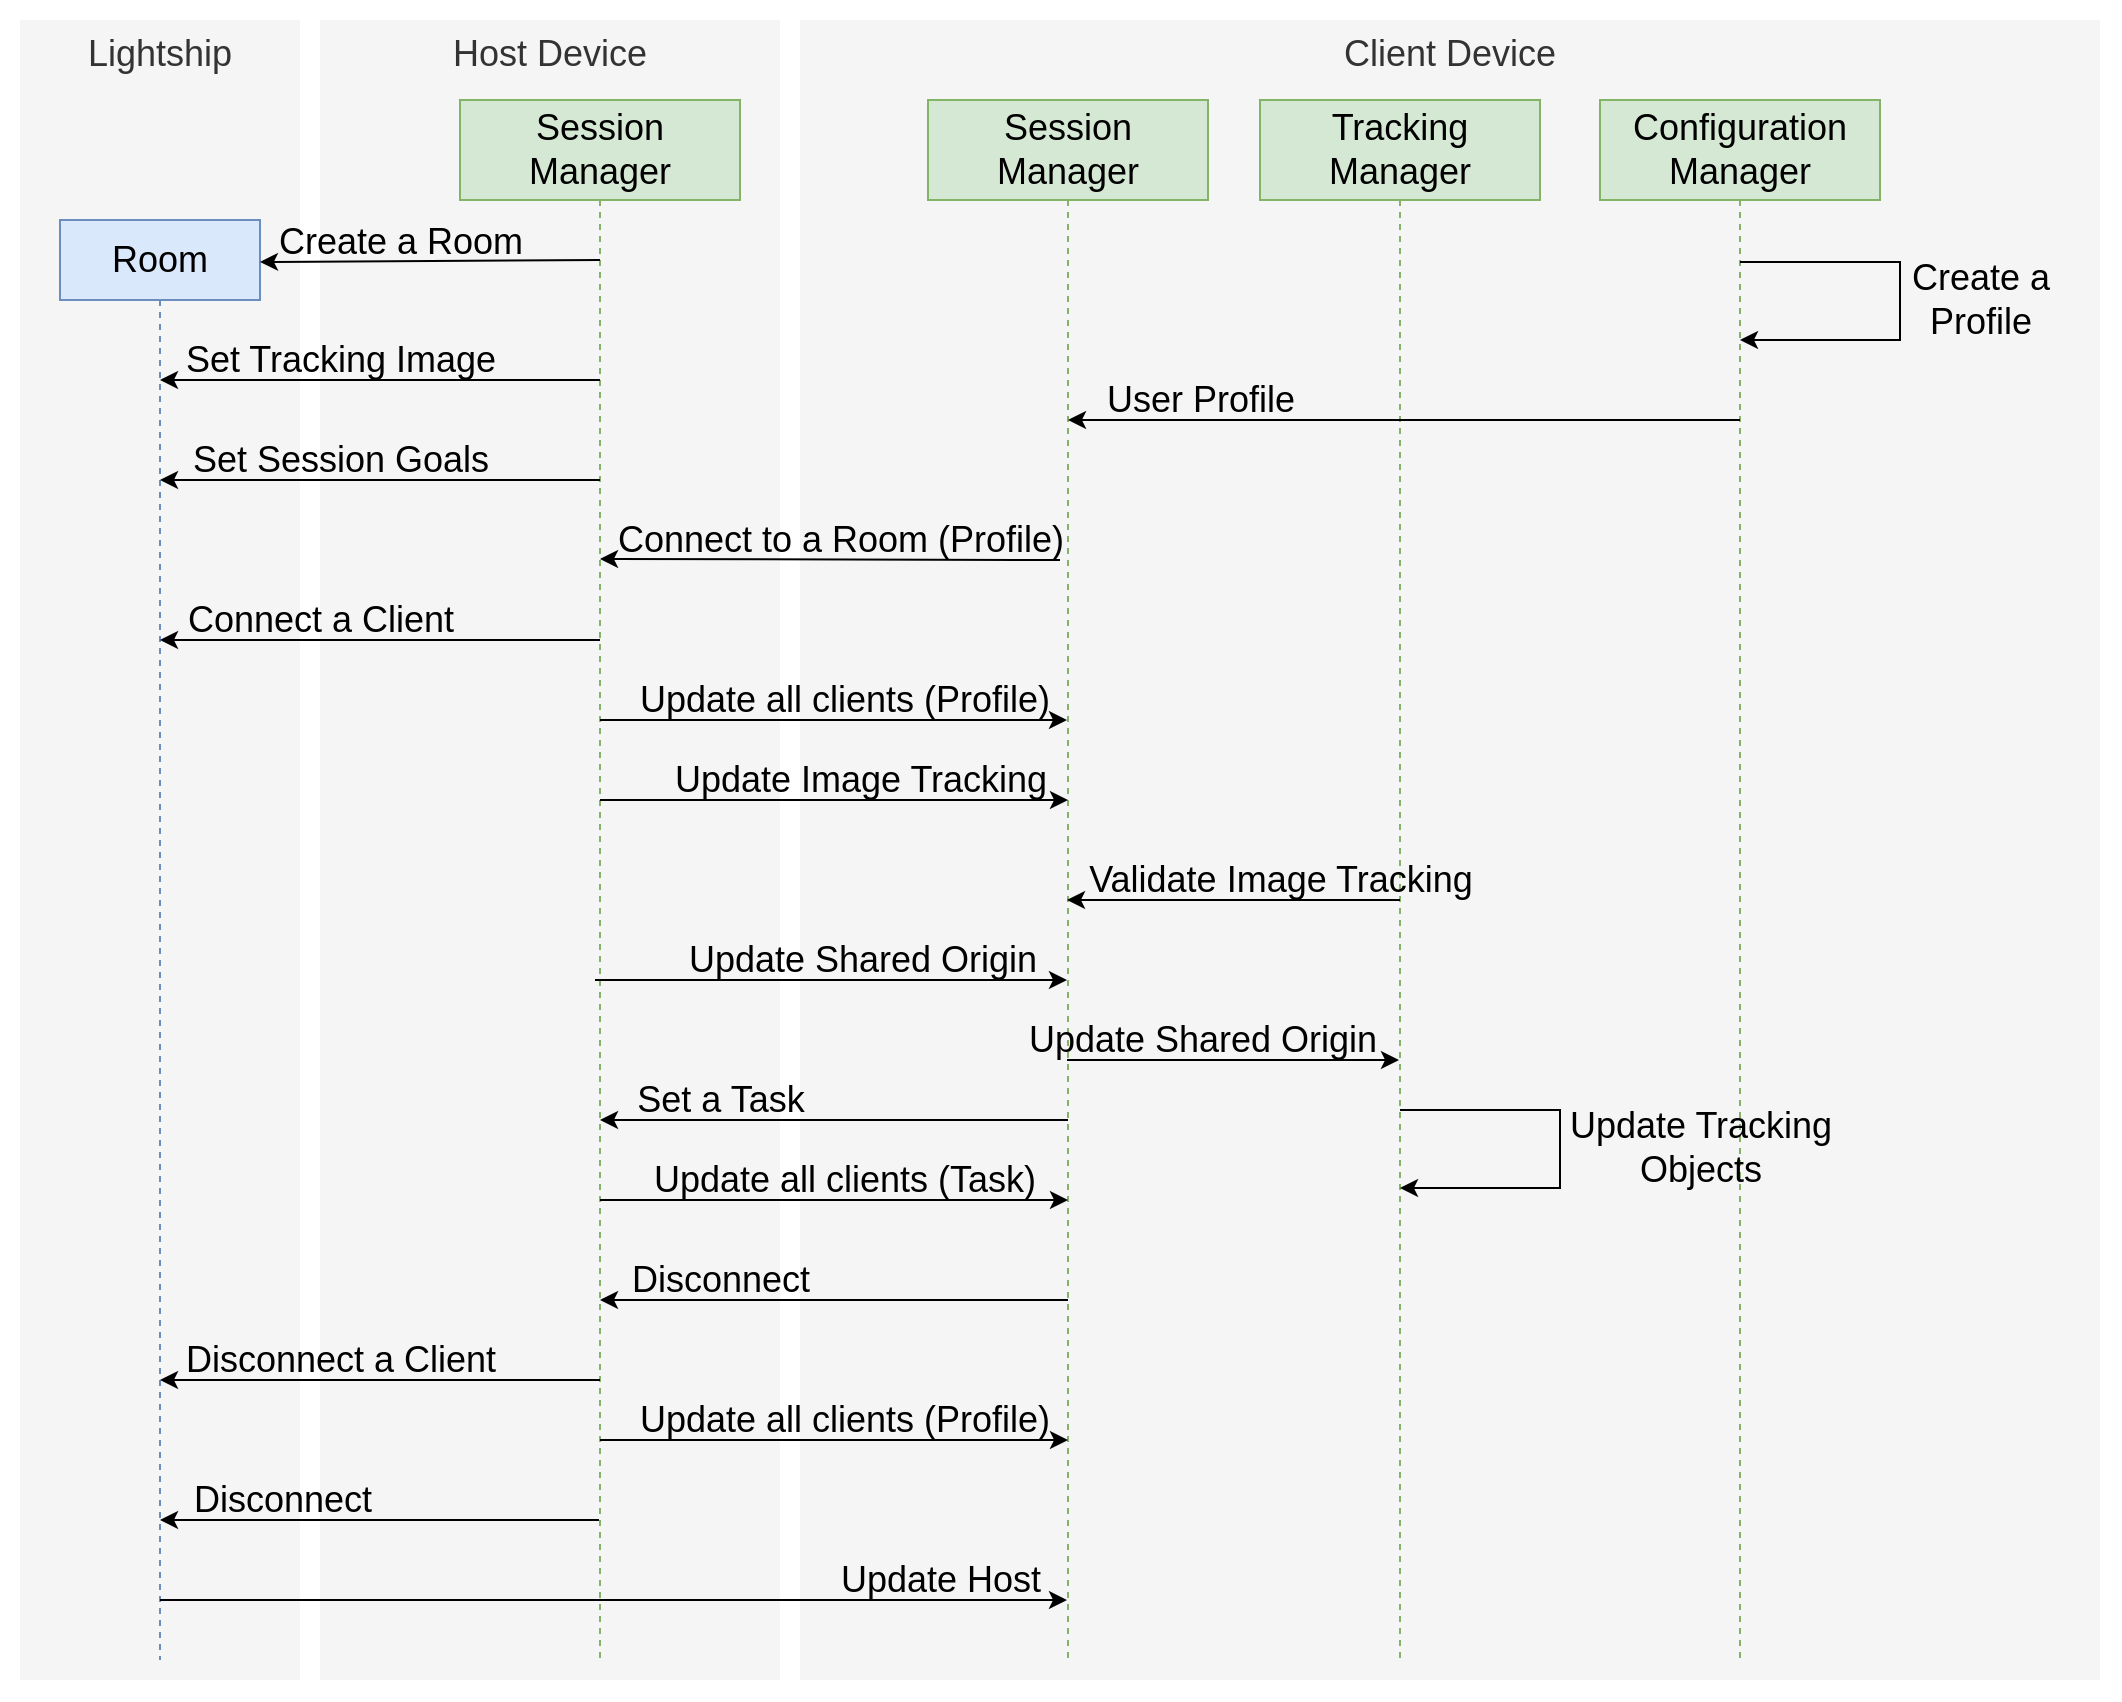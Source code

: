 <mxfile version="28.0.6">
  <diagram name="Page-1" id="0rfWOfyjAOf733A-oJOd">
    <mxGraphModel dx="2253" dy="841" grid="1" gridSize="10" guides="1" tooltips="1" connect="1" arrows="1" fold="1" page="1" pageScale="1" pageWidth="827" pageHeight="1169" math="0" shadow="0">
      <root>
        <mxCell id="0" />
        <mxCell id="1" parent="0" />
        <mxCell id="DFUxsc5QTGZJCr-Tzfbp-10" value="" style="rounded=0;whiteSpace=wrap;html=1;strokeColor=none;" vertex="1" parent="1">
          <mxGeometry x="-190" y="30" width="1060" height="850" as="geometry" />
        </mxCell>
        <mxCell id="DFUxsc5QTGZJCr-Tzfbp-3" value="Client Device" style="rounded=0;whiteSpace=wrap;html=1;verticalAlign=top;fontSize=18;fillColor=#f5f5f5;fontColor=#333333;strokeColor=none;" vertex="1" parent="1">
          <mxGeometry x="210" y="40" width="650" height="830" as="geometry" />
        </mxCell>
        <mxCell id="DFUxsc5QTGZJCr-Tzfbp-2" value="Host Device" style="rounded=0;whiteSpace=wrap;html=1;verticalAlign=top;fontSize=18;fillColor=#f5f5f5;fontColor=#333333;strokeColor=none;" vertex="1" parent="1">
          <mxGeometry x="-30" y="40" width="230" height="830" as="geometry" />
        </mxCell>
        <mxCell id="DFUxsc5QTGZJCr-Tzfbp-1" value="Lightship" style="rounded=0;whiteSpace=wrap;html=1;verticalAlign=top;fontSize=18;fillColor=#f5f5f5;fontColor=#333333;strokeColor=none;" vertex="1" parent="1">
          <mxGeometry x="-180" y="40" width="140" height="830" as="geometry" />
        </mxCell>
        <mxCell id="uIkM0Dpdz_mQOi9VMkWr-1" value="Session Manager" style="shape=umlLifeline;perimeter=lifelinePerimeter;whiteSpace=wrap;html=1;container=1;dropTarget=0;collapsible=0;recursiveResize=0;outlineConnect=0;portConstraint=eastwest;newEdgeStyle={&quot;curved&quot;:0,&quot;rounded&quot;:0};fontSize=18;size=50;fillColor=#d5e8d4;strokeColor=#82b366;" parent="1" vertex="1">
          <mxGeometry x="40" y="80" width="140" height="780" as="geometry" />
        </mxCell>
        <mxCell id="uIkM0Dpdz_mQOi9VMkWr-6" value="Room" style="shape=umlLifeline;perimeter=lifelinePerimeter;whiteSpace=wrap;html=1;container=1;dropTarget=0;collapsible=0;recursiveResize=0;outlineConnect=0;portConstraint=eastwest;newEdgeStyle={&quot;curved&quot;:0,&quot;rounded&quot;:0};fontSize=18;fillColor=#dae8fc;strokeColor=#6c8ebf;" parent="1" vertex="1">
          <mxGeometry x="-160" y="140" width="100" height="720" as="geometry" />
        </mxCell>
        <mxCell id="uIkM0Dpdz_mQOi9VMkWr-22" value="" style="endArrow=classic;html=1;rounded=0;snapToPoint=0;" parent="1" edge="1">
          <mxGeometry relative="1" as="geometry">
            <mxPoint x="110" y="160" as="sourcePoint" />
            <mxPoint x="-60" y="161" as="targetPoint" />
          </mxGeometry>
        </mxCell>
        <mxCell id="uIkM0Dpdz_mQOi9VMkWr-23" value="Create a Room" style="edgeLabel;resizable=0;html=1;;align=center;verticalAlign=middle;fontSize=18;labelBackgroundColor=none;" parent="uIkM0Dpdz_mQOi9VMkWr-22" connectable="0" vertex="1">
          <mxGeometry relative="1" as="geometry">
            <mxPoint x="-15" y="-10" as="offset" />
          </mxGeometry>
        </mxCell>
        <mxCell id="uIkM0Dpdz_mQOi9VMkWr-27" value="" style="endArrow=classic;html=1;rounded=0;snapToPoint=0;" parent="1" target="uIkM0Dpdz_mQOi9VMkWr-6" edge="1">
          <mxGeometry relative="1" as="geometry">
            <mxPoint x="110" y="220" as="sourcePoint" />
            <mxPoint x="439" y="221" as="targetPoint" />
          </mxGeometry>
        </mxCell>
        <mxCell id="uIkM0Dpdz_mQOi9VMkWr-28" value="Set Tracking Image" style="edgeLabel;resizable=0;html=1;;align=center;verticalAlign=middle;fontSize=18;labelBackgroundColor=none;" parent="uIkM0Dpdz_mQOi9VMkWr-27" connectable="0" vertex="1">
          <mxGeometry relative="1" as="geometry">
            <mxPoint x="-20" y="-10" as="offset" />
          </mxGeometry>
        </mxCell>
        <mxCell id="uIkM0Dpdz_mQOi9VMkWr-29" value="" style="endArrow=classic;html=1;rounded=0;snapToPoint=0;" parent="1" target="uIkM0Dpdz_mQOi9VMkWr-6" edge="1">
          <mxGeometry relative="1" as="geometry">
            <mxPoint x="110" y="270" as="sourcePoint" />
            <mxPoint x="490" y="270" as="targetPoint" />
          </mxGeometry>
        </mxCell>
        <mxCell id="uIkM0Dpdz_mQOi9VMkWr-30" value="Set Session Goals" style="edgeLabel;resizable=0;html=1;;align=center;verticalAlign=middle;fontSize=18;labelBackgroundColor=none;" parent="uIkM0Dpdz_mQOi9VMkWr-29" connectable="0" vertex="1">
          <mxGeometry relative="1" as="geometry">
            <mxPoint x="-20" y="-10" as="offset" />
          </mxGeometry>
        </mxCell>
        <mxCell id="uIkM0Dpdz_mQOi9VMkWr-31" value="Session Manager" style="shape=umlLifeline;perimeter=lifelinePerimeter;whiteSpace=wrap;html=1;container=1;dropTarget=0;collapsible=0;recursiveResize=0;outlineConnect=0;portConstraint=eastwest;newEdgeStyle={&quot;curved&quot;:0,&quot;rounded&quot;:0};fontSize=18;size=50;fillColor=#d5e8d4;strokeColor=#82b366;" parent="1" vertex="1">
          <mxGeometry x="274" y="80" width="140" height="780" as="geometry" />
        </mxCell>
        <mxCell id="uIkM0Dpdz_mQOi9VMkWr-32" value="Tracking Manager" style="shape=umlLifeline;perimeter=lifelinePerimeter;whiteSpace=wrap;html=1;container=1;dropTarget=0;collapsible=0;recursiveResize=0;outlineConnect=0;portConstraint=eastwest;newEdgeStyle={&quot;curved&quot;:0,&quot;rounded&quot;:0};fontSize=18;size=50;fillColor=#d5e8d4;strokeColor=#82b366;" parent="1" vertex="1">
          <mxGeometry x="440" y="80" width="140" height="780" as="geometry" />
        </mxCell>
        <mxCell id="uIkM0Dpdz_mQOi9VMkWr-33" value="Configuration&lt;div&gt;Manager&lt;/div&gt;" style="shape=umlLifeline;perimeter=lifelinePerimeter;whiteSpace=wrap;html=1;container=1;dropTarget=0;collapsible=0;recursiveResize=0;outlineConnect=0;portConstraint=eastwest;newEdgeStyle={&quot;curved&quot;:0,&quot;rounded&quot;:0};fontSize=18;size=50;fillColor=#d5e8d4;strokeColor=#82b366;" parent="1" vertex="1">
          <mxGeometry x="610" y="80" width="140" height="780" as="geometry" />
        </mxCell>
        <mxCell id="uIkM0Dpdz_mQOi9VMkWr-34" value="" style="endArrow=classic;html=1;rounded=0;snapToPoint=0;edgeStyle=orthogonalEdgeStyle;" parent="1" target="uIkM0Dpdz_mQOi9VMkWr-33" edge="1" source="uIkM0Dpdz_mQOi9VMkWr-33">
          <mxGeometry relative="1" as="geometry">
            <mxPoint x="690" y="161" as="sourcePoint" />
            <mxPoint x="860" y="160" as="targetPoint" />
            <Array as="points">
              <mxPoint x="760" y="161" />
              <mxPoint x="760" y="200" />
            </Array>
          </mxGeometry>
        </mxCell>
        <mxCell id="uIkM0Dpdz_mQOi9VMkWr-35" value="Create a&lt;div&gt;Profile&lt;/div&gt;" style="edgeLabel;resizable=0;html=1;;align=center;verticalAlign=middle;fontSize=18;labelBackgroundColor=none;" parent="uIkM0Dpdz_mQOi9VMkWr-34" connectable="0" vertex="1">
          <mxGeometry relative="1" as="geometry">
            <mxPoint x="40" y="-1" as="offset" />
          </mxGeometry>
        </mxCell>
        <mxCell id="uIkM0Dpdz_mQOi9VMkWr-36" value="" style="endArrow=classic;html=1;rounded=0;snapToPoint=0;" parent="1" target="uIkM0Dpdz_mQOi9VMkWr-31" edge="1">
          <mxGeometry relative="1" as="geometry">
            <mxPoint x="680" y="240" as="sourcePoint" />
            <mxPoint x="470" y="240" as="targetPoint" />
          </mxGeometry>
        </mxCell>
        <mxCell id="uIkM0Dpdz_mQOi9VMkWr-37" value="User Profile" style="edgeLabel;resizable=0;html=1;;align=center;verticalAlign=middle;fontSize=18;labelBackgroundColor=none;" parent="uIkM0Dpdz_mQOi9VMkWr-36" connectable="0" vertex="1">
          <mxGeometry relative="1" as="geometry">
            <mxPoint x="-102" y="-10" as="offset" />
          </mxGeometry>
        </mxCell>
        <mxCell id="uIkM0Dpdz_mQOi9VMkWr-38" value="" style="endArrow=classic;html=1;rounded=0;snapToPoint=0;" parent="1" edge="1">
          <mxGeometry relative="1" as="geometry">
            <mxPoint x="340" y="310" as="sourcePoint" />
            <mxPoint x="110" y="309.5" as="targetPoint" />
          </mxGeometry>
        </mxCell>
        <mxCell id="uIkM0Dpdz_mQOi9VMkWr-39" value="Connect to a Room (Profile)" style="edgeLabel;resizable=0;html=1;;align=center;verticalAlign=middle;fontSize=18;labelBackgroundColor=none;" parent="uIkM0Dpdz_mQOi9VMkWr-38" connectable="0" vertex="1">
          <mxGeometry relative="1" as="geometry">
            <mxPoint x="5" y="-10" as="offset" />
          </mxGeometry>
        </mxCell>
        <mxCell id="uIkM0Dpdz_mQOi9VMkWr-40" value="" style="endArrow=classic;html=1;rounded=0;snapToPoint=0;" parent="1" edge="1">
          <mxGeometry relative="1" as="geometry">
            <mxPoint x="110" y="350" as="sourcePoint" />
            <mxPoint x="-110" y="350" as="targetPoint" />
          </mxGeometry>
        </mxCell>
        <mxCell id="uIkM0Dpdz_mQOi9VMkWr-41" value="Connect a Client" style="edgeLabel;resizable=0;html=1;;align=center;verticalAlign=middle;fontSize=18;labelBackgroundColor=none;" parent="uIkM0Dpdz_mQOi9VMkWr-40" connectable="0" vertex="1">
          <mxGeometry relative="1" as="geometry">
            <mxPoint x="-30" y="-10" as="offset" />
          </mxGeometry>
        </mxCell>
        <mxCell id="uIkM0Dpdz_mQOi9VMkWr-42" value="" style="endArrow=classic;html=1;rounded=0;snapToPoint=0;" parent="1" target="uIkM0Dpdz_mQOi9VMkWr-31" edge="1">
          <mxGeometry relative="1" as="geometry">
            <mxPoint x="110" y="390" as="sourcePoint" />
            <mxPoint x="330" y="390" as="targetPoint" />
          </mxGeometry>
        </mxCell>
        <mxCell id="uIkM0Dpdz_mQOi9VMkWr-43" value="Update all clients (Profile)" style="edgeLabel;resizable=0;html=1;;align=center;verticalAlign=middle;fontSize=18;labelBackgroundColor=none;" parent="uIkM0Dpdz_mQOi9VMkWr-42" connectable="0" vertex="1">
          <mxGeometry relative="1" as="geometry">
            <mxPoint x="5" y="-10" as="offset" />
          </mxGeometry>
        </mxCell>
        <mxCell id="uIkM0Dpdz_mQOi9VMkWr-44" value="" style="endArrow=classic;html=1;rounded=0;snapToPoint=0;" parent="1" edge="1">
          <mxGeometry relative="1" as="geometry">
            <mxPoint x="510" y="480" as="sourcePoint" />
            <mxPoint x="343.5" y="480" as="targetPoint" />
          </mxGeometry>
        </mxCell>
        <mxCell id="uIkM0Dpdz_mQOi9VMkWr-45" value="Validate Image Tracking" style="edgeLabel;resizable=0;html=1;;align=center;verticalAlign=middle;fontSize=18;labelBackgroundColor=none;" parent="uIkM0Dpdz_mQOi9VMkWr-44" connectable="0" vertex="1">
          <mxGeometry relative="1" as="geometry">
            <mxPoint x="23" y="-10" as="offset" />
          </mxGeometry>
        </mxCell>
        <mxCell id="uIkM0Dpdz_mQOi9VMkWr-46" value="" style="endArrow=classic;html=1;rounded=0;snapToPoint=0;" parent="1" edge="1" target="uIkM0Dpdz_mQOi9VMkWr-31">
          <mxGeometry relative="1" as="geometry">
            <mxPoint x="107.5" y="520" as="sourcePoint" />
            <mxPoint x="274" y="520" as="targetPoint" />
          </mxGeometry>
        </mxCell>
        <mxCell id="uIkM0Dpdz_mQOi9VMkWr-47" value="Update Shared Origin" style="edgeLabel;resizable=0;html=1;;align=center;verticalAlign=middle;fontSize=18;labelBackgroundColor=none;" parent="uIkM0Dpdz_mQOi9VMkWr-46" connectable="0" vertex="1">
          <mxGeometry relative="1" as="geometry">
            <mxPoint x="15" y="-10" as="offset" />
          </mxGeometry>
        </mxCell>
        <mxCell id="uIkM0Dpdz_mQOi9VMkWr-48" value="" style="endArrow=classic;html=1;rounded=0;snapToPoint=0;" parent="1" edge="1">
          <mxGeometry relative="1" as="geometry">
            <mxPoint x="344" y="590" as="sourcePoint" />
            <mxPoint x="110" y="590" as="targetPoint" />
            <Array as="points">
              <mxPoint x="250.5" y="590" />
            </Array>
          </mxGeometry>
        </mxCell>
        <mxCell id="uIkM0Dpdz_mQOi9VMkWr-49" value="Set a Task" style="edgeLabel;resizable=0;html=1;;align=center;verticalAlign=middle;fontSize=18;labelBackgroundColor=none;" parent="uIkM0Dpdz_mQOi9VMkWr-48" connectable="0" vertex="1">
          <mxGeometry relative="1" as="geometry">
            <mxPoint x="-57" y="-10" as="offset" />
          </mxGeometry>
        </mxCell>
        <mxCell id="uIkM0Dpdz_mQOi9VMkWr-50" value="" style="endArrow=classic;html=1;rounded=0;snapToPoint=0;" parent="1" edge="1">
          <mxGeometry relative="1" as="geometry">
            <mxPoint x="110" y="630" as="sourcePoint" />
            <mxPoint x="344" y="630" as="targetPoint" />
          </mxGeometry>
        </mxCell>
        <mxCell id="uIkM0Dpdz_mQOi9VMkWr-51" value="Update all clients (Task)" style="edgeLabel;resizable=0;html=1;;align=center;verticalAlign=middle;fontSize=18;labelBackgroundColor=none;" parent="uIkM0Dpdz_mQOi9VMkWr-50" connectable="0" vertex="1">
          <mxGeometry relative="1" as="geometry">
            <mxPoint x="5" y="-10" as="offset" />
          </mxGeometry>
        </mxCell>
        <mxCell id="uIkM0Dpdz_mQOi9VMkWr-52" value="" style="endArrow=classic;html=1;rounded=0;snapToPoint=0;" parent="1" edge="1">
          <mxGeometry relative="1" as="geometry">
            <mxPoint x="344" y="680" as="sourcePoint" />
            <mxPoint x="110" y="680" as="targetPoint" />
            <Array as="points">
              <mxPoint x="250" y="680" />
            </Array>
          </mxGeometry>
        </mxCell>
        <mxCell id="uIkM0Dpdz_mQOi9VMkWr-53" value="Disconnect" style="edgeLabel;resizable=0;html=1;;align=center;verticalAlign=middle;fontSize=18;labelBackgroundColor=none;" parent="uIkM0Dpdz_mQOi9VMkWr-52" connectable="0" vertex="1">
          <mxGeometry relative="1" as="geometry">
            <mxPoint x="-57" y="-10" as="offset" />
          </mxGeometry>
        </mxCell>
        <mxCell id="uIkM0Dpdz_mQOi9VMkWr-54" value="" style="endArrow=classic;html=1;rounded=0;snapToPoint=0;" parent="1" edge="1">
          <mxGeometry relative="1" as="geometry">
            <mxPoint x="110" y="720" as="sourcePoint" />
            <mxPoint x="-110" y="720" as="targetPoint" />
            <Array as="points">
              <mxPoint x="30" y="720" />
            </Array>
          </mxGeometry>
        </mxCell>
        <mxCell id="uIkM0Dpdz_mQOi9VMkWr-55" value="Disconnect a Client" style="edgeLabel;resizable=0;html=1;;align=center;verticalAlign=middle;fontSize=18;labelBackgroundColor=none;" parent="uIkM0Dpdz_mQOi9VMkWr-54" connectable="0" vertex="1">
          <mxGeometry relative="1" as="geometry">
            <mxPoint x="-20" y="-10" as="offset" />
          </mxGeometry>
        </mxCell>
        <mxCell id="uIkM0Dpdz_mQOi9VMkWr-57" value="" style="endArrow=classic;html=1;rounded=0;snapToPoint=0;" parent="1" edge="1">
          <mxGeometry relative="1" as="geometry">
            <mxPoint x="110" y="750" as="sourcePoint" />
            <mxPoint x="344" y="750" as="targetPoint" />
          </mxGeometry>
        </mxCell>
        <mxCell id="uIkM0Dpdz_mQOi9VMkWr-58" value="Update all clients (Profile)" style="edgeLabel;resizable=0;html=1;;align=center;verticalAlign=middle;fontSize=18;labelBackgroundColor=none;" parent="uIkM0Dpdz_mQOi9VMkWr-57" connectable="0" vertex="1">
          <mxGeometry relative="1" as="geometry">
            <mxPoint x="5" y="-10" as="offset" />
          </mxGeometry>
        </mxCell>
        <mxCell id="uIkM0Dpdz_mQOi9VMkWr-59" value="" style="endArrow=classic;html=1;rounded=0;snapToPoint=0;" parent="1" edge="1">
          <mxGeometry relative="1" as="geometry">
            <mxPoint x="109.5" y="790" as="sourcePoint" />
            <mxPoint x="-110" y="790" as="targetPoint" />
            <Array as="points">
              <mxPoint x="30" y="790" />
            </Array>
          </mxGeometry>
        </mxCell>
        <mxCell id="uIkM0Dpdz_mQOi9VMkWr-60" value="Disconnect" style="edgeLabel;resizable=0;html=1;;align=center;verticalAlign=middle;fontSize=18;labelBackgroundColor=none;" parent="uIkM0Dpdz_mQOi9VMkWr-59" connectable="0" vertex="1">
          <mxGeometry relative="1" as="geometry">
            <mxPoint x="-49" y="-10" as="offset" />
          </mxGeometry>
        </mxCell>
        <mxCell id="uIkM0Dpdz_mQOi9VMkWr-61" value="" style="endArrow=classic;html=1;rounded=0;snapToPoint=0;" parent="1" edge="1">
          <mxGeometry relative="1" as="geometry">
            <mxPoint x="-110" y="830" as="sourcePoint" />
            <mxPoint x="343.5" y="830" as="targetPoint" />
          </mxGeometry>
        </mxCell>
        <mxCell id="uIkM0Dpdz_mQOi9VMkWr-62" value="Update Host" style="edgeLabel;resizable=0;html=1;;align=center;verticalAlign=middle;fontSize=18;labelBackgroundColor=none;" parent="uIkM0Dpdz_mQOi9VMkWr-61" connectable="0" vertex="1">
          <mxGeometry relative="1" as="geometry">
            <mxPoint x="163" y="-10" as="offset" />
          </mxGeometry>
        </mxCell>
        <mxCell id="DFUxsc5QTGZJCr-Tzfbp-4" value="" style="endArrow=classic;html=1;rounded=0;snapToPoint=0;" edge="1" parent="1">
          <mxGeometry relative="1" as="geometry">
            <mxPoint x="110" y="430" as="sourcePoint" />
            <mxPoint x="344" y="430" as="targetPoint" />
          </mxGeometry>
        </mxCell>
        <mxCell id="DFUxsc5QTGZJCr-Tzfbp-5" value="Update Image Tracking" style="edgeLabel;resizable=0;html=1;;align=center;verticalAlign=middle;fontSize=18;labelBackgroundColor=none;" connectable="0" vertex="1" parent="DFUxsc5QTGZJCr-Tzfbp-4">
          <mxGeometry relative="1" as="geometry">
            <mxPoint x="13" y="-10" as="offset" />
          </mxGeometry>
        </mxCell>
        <mxCell id="DFUxsc5QTGZJCr-Tzfbp-6" value="" style="endArrow=classic;html=1;rounded=0;snapToPoint=0;" edge="1" parent="1">
          <mxGeometry relative="1" as="geometry">
            <mxPoint x="343.5" y="560" as="sourcePoint" />
            <mxPoint x="509.5" y="560" as="targetPoint" />
          </mxGeometry>
        </mxCell>
        <mxCell id="DFUxsc5QTGZJCr-Tzfbp-7" value="Update Shared Origin" style="edgeLabel;resizable=0;html=1;;align=center;verticalAlign=middle;fontSize=18;labelBackgroundColor=none;" connectable="0" vertex="1" parent="DFUxsc5QTGZJCr-Tzfbp-6">
          <mxGeometry relative="1" as="geometry">
            <mxPoint x="-16" y="-10" as="offset" />
          </mxGeometry>
        </mxCell>
        <mxCell id="DFUxsc5QTGZJCr-Tzfbp-8" value="" style="endArrow=classic;html=1;rounded=0;snapToPoint=0;edgeStyle=orthogonalEdgeStyle;" edge="1" parent="1">
          <mxGeometry relative="1" as="geometry">
            <mxPoint x="510" y="585" as="sourcePoint" />
            <mxPoint x="510" y="624" as="targetPoint" />
            <Array as="points">
              <mxPoint x="590" y="585" />
              <mxPoint x="590" y="624" />
            </Array>
          </mxGeometry>
        </mxCell>
        <mxCell id="DFUxsc5QTGZJCr-Tzfbp-9" value="Update Tracking&lt;div&gt;Objects&lt;/div&gt;" style="edgeLabel;resizable=0;html=1;;align=center;verticalAlign=middle;fontSize=18;labelBackgroundColor=none;" connectable="0" vertex="1" parent="DFUxsc5QTGZJCr-Tzfbp-8">
          <mxGeometry relative="1" as="geometry">
            <mxPoint x="70" y="-1" as="offset" />
          </mxGeometry>
        </mxCell>
      </root>
    </mxGraphModel>
  </diagram>
</mxfile>
